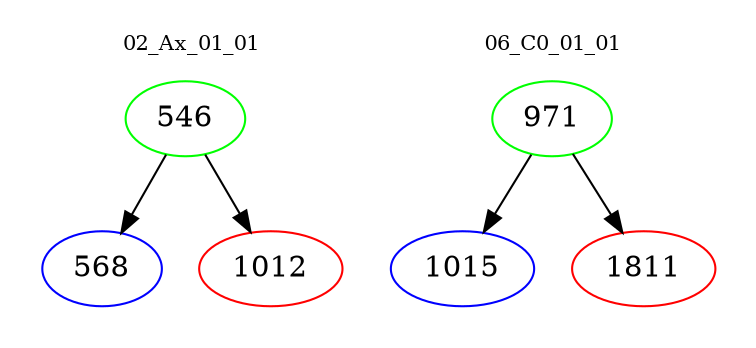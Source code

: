 digraph{
subgraph cluster_0 {
color = white
label = "02_Ax_01_01";
fontsize=10;
T0_546 [label="546", color="green"]
T0_546 -> T0_568 [color="black"]
T0_568 [label="568", color="blue"]
T0_546 -> T0_1012 [color="black"]
T0_1012 [label="1012", color="red"]
}
subgraph cluster_1 {
color = white
label = "06_C0_01_01";
fontsize=10;
T1_971 [label="971", color="green"]
T1_971 -> T1_1015 [color="black"]
T1_1015 [label="1015", color="blue"]
T1_971 -> T1_1811 [color="black"]
T1_1811 [label="1811", color="red"]
}
}
